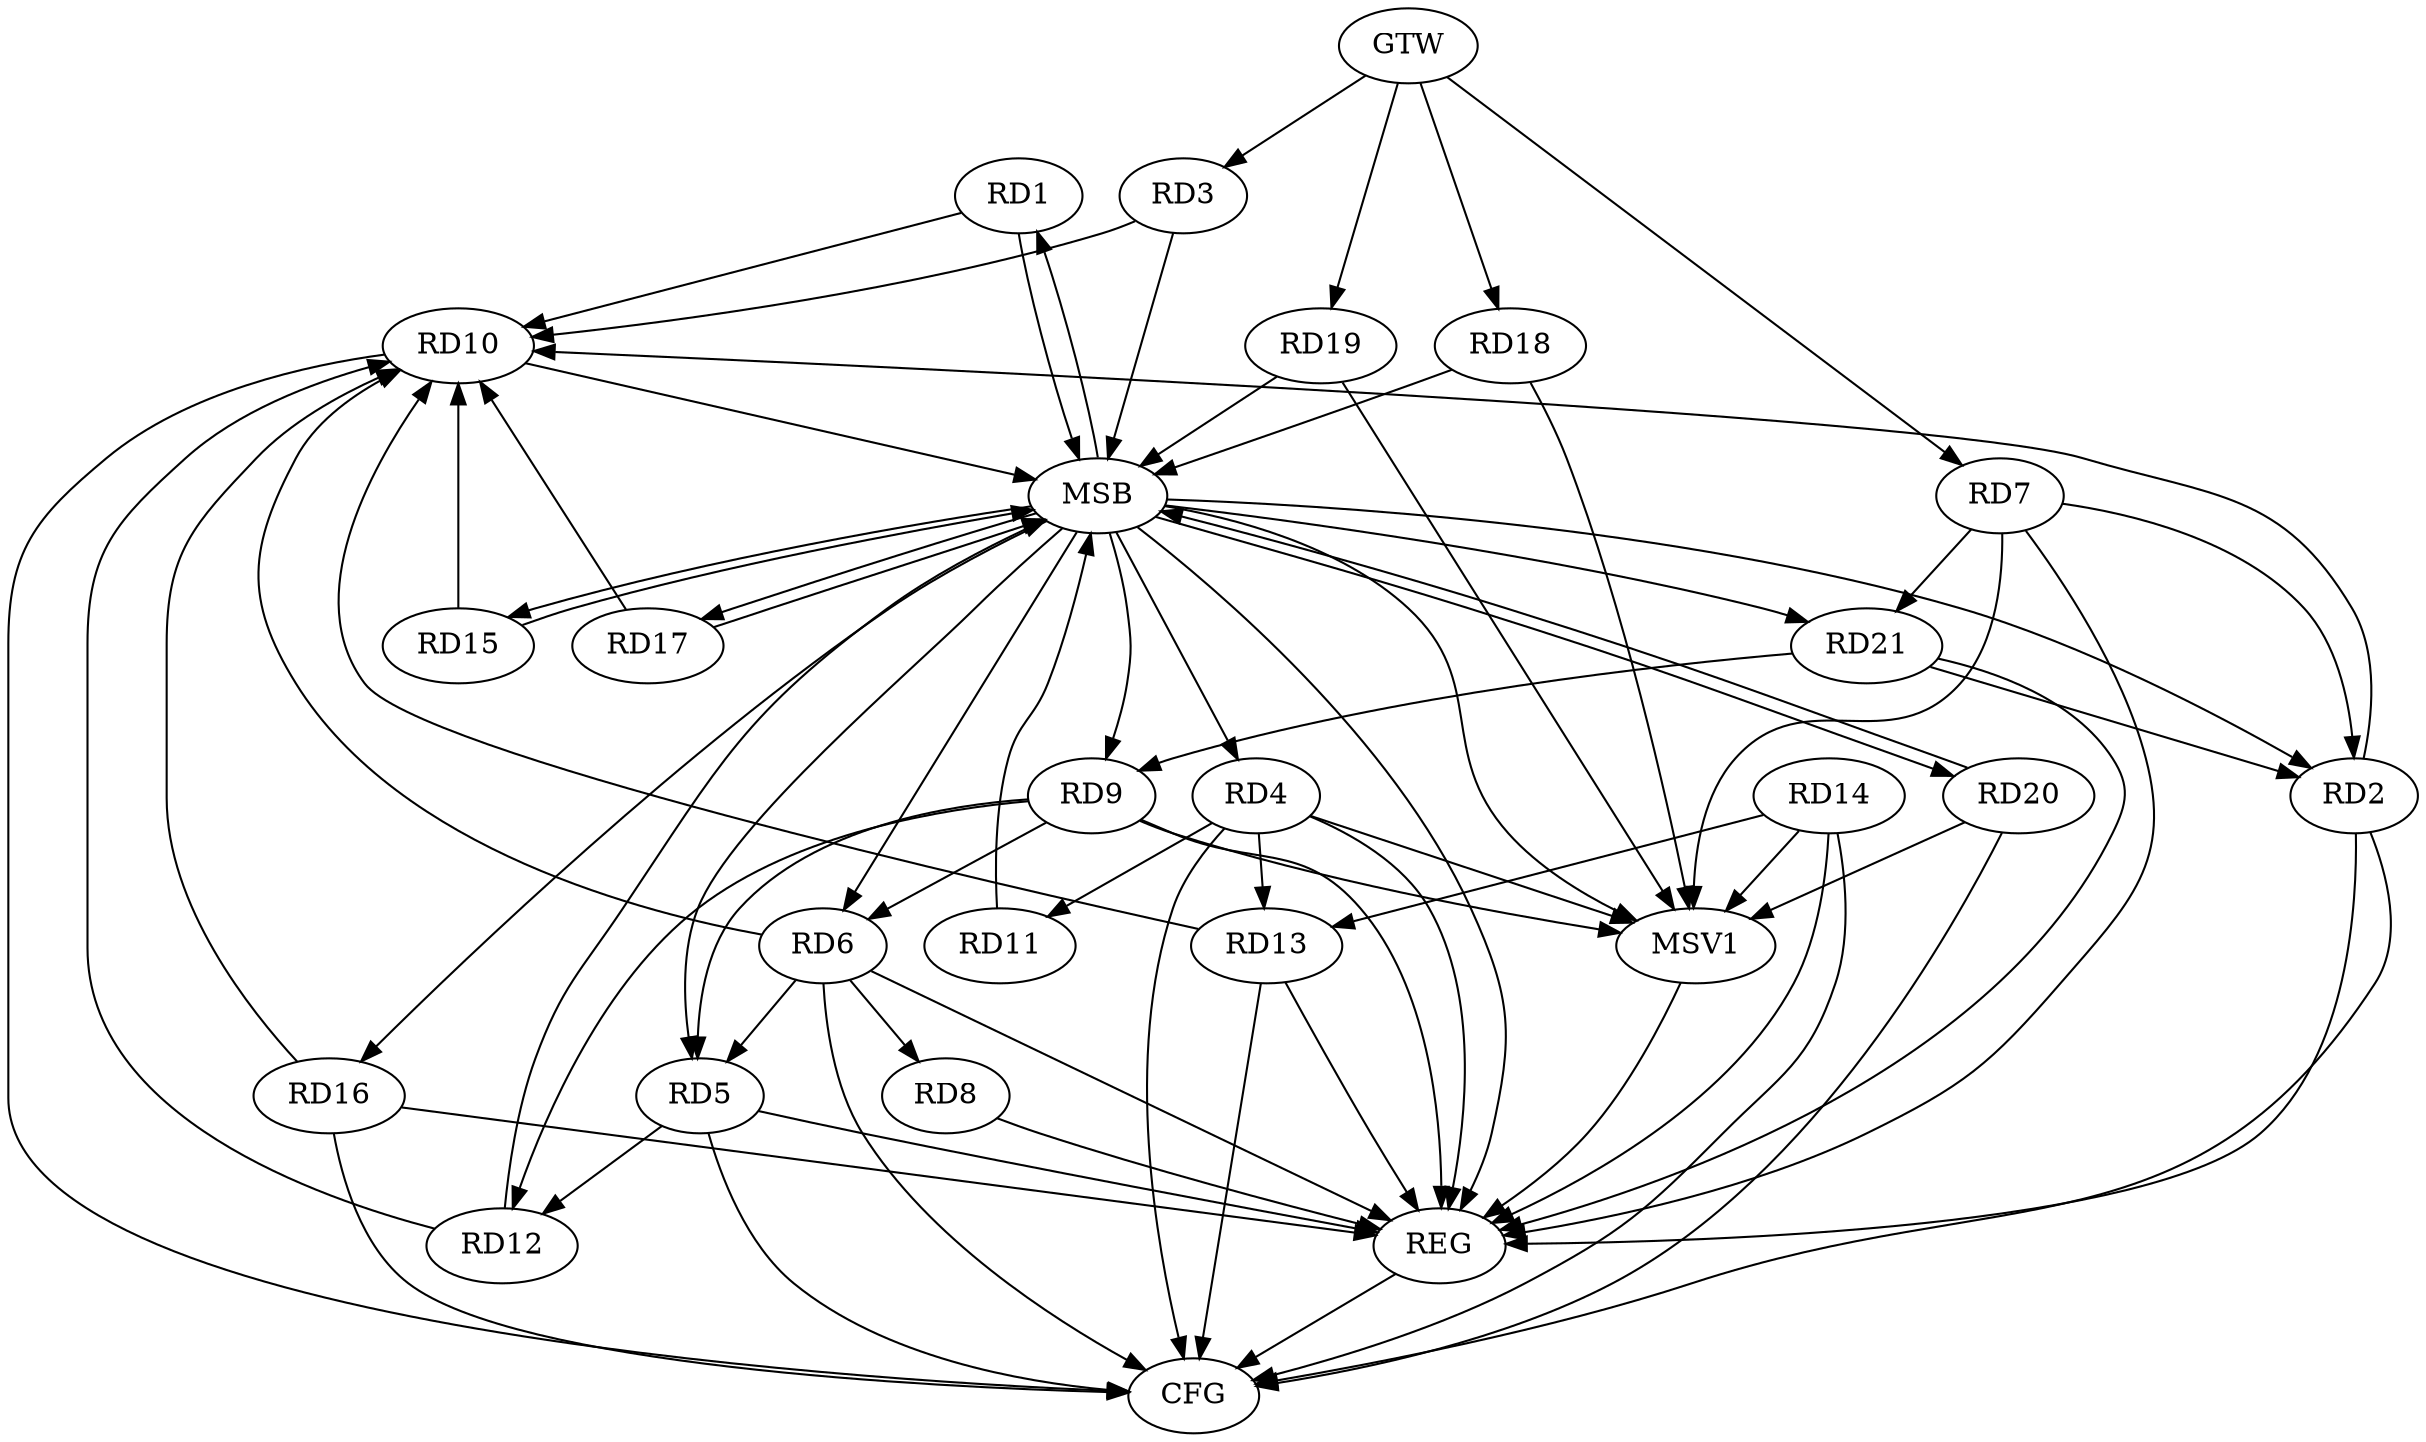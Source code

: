 strict digraph G {
  RD1 [ label="RD1" ];
  RD2 [ label="RD2" ];
  RD3 [ label="RD3" ];
  RD4 [ label="RD4" ];
  RD5 [ label="RD5" ];
  RD6 [ label="RD6" ];
  RD7 [ label="RD7" ];
  RD8 [ label="RD8" ];
  RD9 [ label="RD9" ];
  RD10 [ label="RD10" ];
  RD11 [ label="RD11" ];
  RD12 [ label="RD12" ];
  RD13 [ label="RD13" ];
  RD14 [ label="RD14" ];
  RD15 [ label="RD15" ];
  RD16 [ label="RD16" ];
  RD17 [ label="RD17" ];
  RD18 [ label="RD18" ];
  RD19 [ label="RD19" ];
  RD20 [ label="RD20" ];
  RD21 [ label="RD21" ];
  GTW [ label="GTW" ];
  REG [ label="REG" ];
  MSB [ label="MSB" ];
  CFG [ label="CFG" ];
  MSV1 [ label="MSV1" ];
  RD7 -> RD2;
  RD21 -> RD2;
  RD4 -> RD11;
  RD4 -> RD13;
  RD6 -> RD5;
  RD9 -> RD5;
  RD5 -> RD12;
  RD6 -> RD8;
  RD9 -> RD6;
  RD7 -> RD21;
  RD9 -> RD12;
  RD21 -> RD9;
  RD14 -> RD13;
  GTW -> RD3;
  GTW -> RD7;
  GTW -> RD18;
  GTW -> RD19;
  RD2 -> REG;
  RD4 -> REG;
  RD5 -> REG;
  RD6 -> REG;
  RD7 -> REG;
  RD8 -> REG;
  RD9 -> REG;
  RD13 -> REG;
  RD14 -> REG;
  RD16 -> REG;
  RD21 -> REG;
  RD1 -> MSB;
  MSB -> RD9;
  MSB -> RD15;
  MSB -> REG;
  RD3 -> MSB;
  RD10 -> MSB;
  MSB -> RD4;
  MSB -> RD5;
  MSB -> RD17;
  RD11 -> MSB;
  MSB -> RD20;
  RD12 -> MSB;
  RD15 -> MSB;
  MSB -> RD2;
  RD17 -> MSB;
  RD18 -> MSB;
  MSB -> RD6;
  MSB -> RD21;
  RD19 -> MSB;
  RD20 -> MSB;
  MSB -> RD1;
  MSB -> RD16;
  RD2 -> CFG;
  RD13 -> CFG;
  RD4 -> CFG;
  RD10 -> CFG;
  RD20 -> CFG;
  RD6 -> CFG;
  RD5 -> CFG;
  RD14 -> CFG;
  RD16 -> CFG;
  REG -> CFG;
  RD15 -> RD10;
  RD1 -> RD10;
  RD17 -> RD10;
  RD16 -> RD10;
  RD12 -> RD10;
  RD3 -> RD10;
  RD2 -> RD10;
  RD13 -> RD10;
  RD6 -> RD10;
  RD4 -> MSV1;
  RD7 -> MSV1;
  RD9 -> MSV1;
  RD14 -> MSV1;
  MSB -> MSV1;
  RD20 -> MSV1;
  RD19 -> MSV1;
  RD18 -> MSV1;
  MSV1 -> REG;
}
